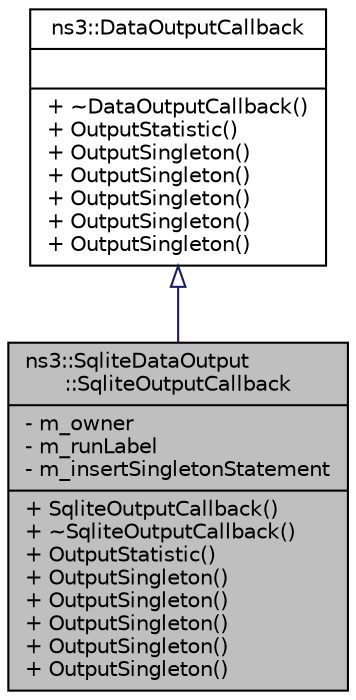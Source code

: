 digraph "ns3::SqliteDataOutput::SqliteOutputCallback"
{
  edge [fontname="Helvetica",fontsize="10",labelfontname="Helvetica",labelfontsize="10"];
  node [fontname="Helvetica",fontsize="10",shape=record];
  Node1 [label="{ns3::SqliteDataOutput\l::SqliteOutputCallback\n|- m_owner\l- m_runLabel\l- m_insertSingletonStatement\l|+ SqliteOutputCallback()\l+ ~SqliteOutputCallback()\l+ OutputStatistic()\l+ OutputSingleton()\l+ OutputSingleton()\l+ OutputSingleton()\l+ OutputSingleton()\l+ OutputSingleton()\l}",height=0.2,width=0.4,color="black", fillcolor="grey75", style="filled", fontcolor="black"];
  Node2 -> Node1 [dir="back",color="midnightblue",fontsize="10",style="solid",arrowtail="onormal"];
  Node2 [label="{ns3::DataOutputCallback\n||+ ~DataOutputCallback()\l+ OutputStatistic()\l+ OutputSingleton()\l+ OutputSingleton()\l+ OutputSingleton()\l+ OutputSingleton()\l+ OutputSingleton()\l}",height=0.2,width=0.4,color="black", fillcolor="white", style="filled",URL="$dc/df1/classns3_1_1DataOutputCallback.html",tooltip="Callback class for the DataOutput classes. "];
}
